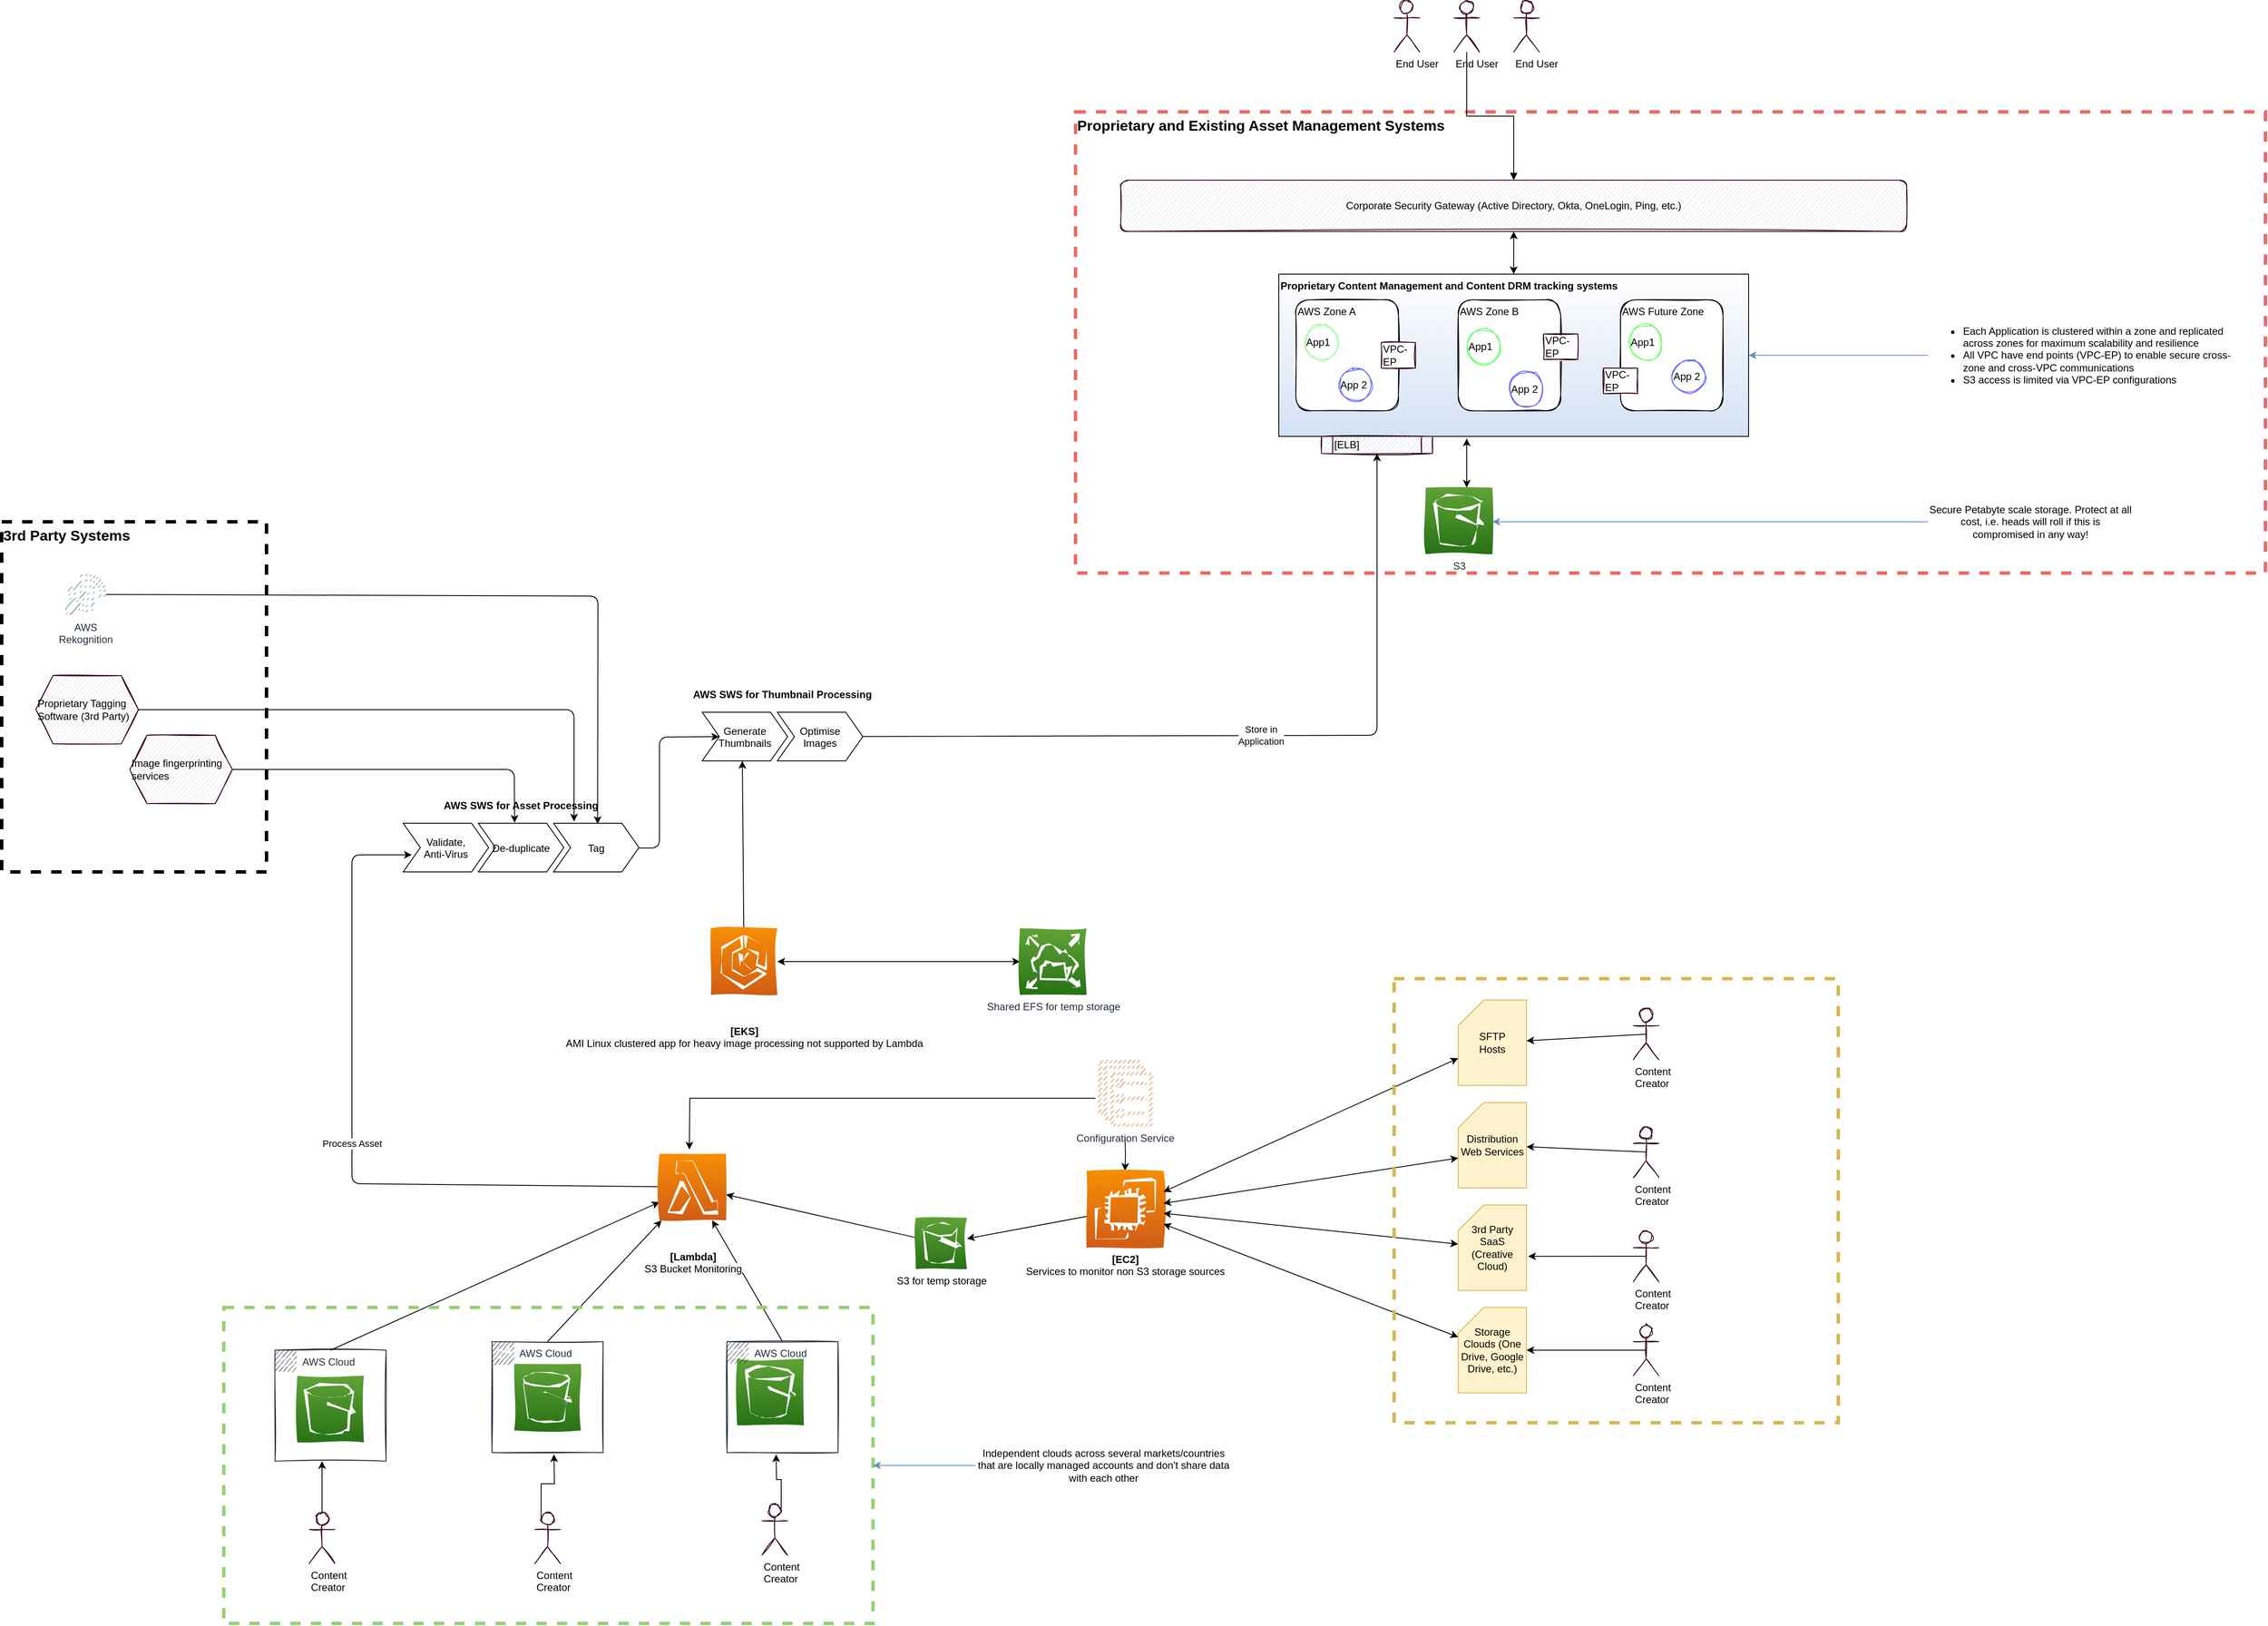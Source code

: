 <mxfile version="13.6.9" type="github">
  <diagram name="Page-1" id="5f0bae14-7c28-e335-631c-24af17079c00">
    <mxGraphModel dx="1673" dy="934" grid="1" gridSize="10" guides="1" tooltips="1" connect="1" arrows="1" fold="1" page="1" pageScale="1" pageWidth="3000" pageHeight="2000" background="#ffffff" math="0" shadow="0">
      <root>
        <mxCell id="0" />
        <mxCell id="1" parent="0" />
        <mxCell id="sZEwybRP1zb9QiWafdFN-1" value="&lt;b style=&quot;font-size: 17px&quot;&gt;Proprietary and Existing Asset Management Systems&lt;/b&gt;" style="rounded=0;whiteSpace=wrap;html=1;fillColor=none;strokeColor=#EA6B66;dashed=1;strokeWidth=4;align=left;verticalAlign=top;fontSize=17;" vertex="1" parent="1">
          <mxGeometry x="1387" y="200" width="1393" height="540" as="geometry" />
        </mxCell>
        <mxCell id="GOLraGF-CfSpLIagJdrl-114" value="AWS Cloud" style="points=[[0,0],[0.25,0],[0.5,0],[0.75,0],[1,0],[1,0.25],[1,0.5],[1,0.75],[1,1],[0.75,1],[0.5,1],[0.25,1],[0,1],[0,0.75],[0,0.5],[0,0.25]];outlineConnect=0;gradientColor=none;html=1;whiteSpace=wrap;fontSize=12;fontStyle=0;shape=mxgraph.aws4.group;grIcon=mxgraph.aws4.group_aws_cloud_alt;strokeColor=#232F3E;fillColor=none;verticalAlign=top;align=left;spacingLeft=30;fontColor=#232F3E;dashed=0;shadow=0;sketch=1;" parent="1" vertex="1">
          <mxGeometry x="450" y="1650" width="130" height="130" as="geometry" />
        </mxCell>
        <mxCell id="GOLraGF-CfSpLIagJdrl-1" value="Proprietary Content Management and Content DRM tracking systems" style="rounded=0;whiteSpace=wrap;html=1;fontStyle=1;shadow=0;gradientColor=#D4E1F5;align=left;verticalAlign=top;" parent="1" vertex="1">
          <mxGeometry x="1625" y="390" width="550" height="190" as="geometry" />
        </mxCell>
        <mxCell id="GOLraGF-CfSpLIagJdrl-5" value="AWS Zone A" style="rounded=1;whiteSpace=wrap;html=1;shadow=0;sketch=1;gradientColor=none;align=left;verticalAlign=top;" parent="1" vertex="1">
          <mxGeometry x="1645" y="420" width="120" height="130" as="geometry" />
        </mxCell>
        <mxCell id="GOLraGF-CfSpLIagJdrl-7" value="AWS Future Zone" style="rounded=1;whiteSpace=wrap;html=1;shadow=0;sketch=1;gradientColor=none;align=left;verticalAlign=top;" parent="1" vertex="1">
          <mxGeometry x="2025" y="420" width="120" height="130" as="geometry" />
        </mxCell>
        <mxCell id="GOLraGF-CfSpLIagJdrl-11" value="Secure Petabyte scale storage. Protect at all cost, i.e. heads will roll if this is compromised in any way!" style="text;html=1;strokeColor=none;fillColor=none;align=center;verticalAlign=middle;whiteSpace=wrap;rounded=0;shadow=0;sketch=1;" parent="1" vertex="1">
          <mxGeometry x="2385" y="640" width="240" height="80" as="geometry" />
        </mxCell>
        <mxCell id="GOLraGF-CfSpLIagJdrl-12" value="" style="endArrow=classic;html=1;entryX=1;entryY=0.5;entryDx=0;entryDy=0;entryPerimeter=0;exitX=0;exitY=0.5;exitDx=0;exitDy=0;strokeColor=#6c8ebf;fillColor=#dae8fc;" parent="1" source="GOLraGF-CfSpLIagJdrl-11" edge="1">
          <mxGeometry width="50" height="50" relative="1" as="geometry">
            <mxPoint x="1965" y="670" as="sourcePoint" />
            <mxPoint x="1875" y="680" as="targetPoint" />
          </mxGeometry>
        </mxCell>
        <mxCell id="GOLraGF-CfSpLIagJdrl-15" value="" style="endArrow=classic;startArrow=classic;html=1;entryX=0.4;entryY=1.013;entryDx=0;entryDy=0;entryPerimeter=0;exitX=0.5;exitY=0;exitDx=0;exitDy=0;exitPerimeter=0;" parent="1" target="GOLraGF-CfSpLIagJdrl-1" edge="1">
          <mxGeometry width="50" height="50" relative="1" as="geometry">
            <mxPoint x="1845" y="640" as="sourcePoint" />
            <mxPoint x="1815" y="520" as="targetPoint" />
          </mxGeometry>
        </mxCell>
        <mxCell id="GOLraGF-CfSpLIagJdrl-16" value="App1" style="ellipse;whiteSpace=wrap;html=1;aspect=fixed;shadow=0;sketch=1;gradientColor=none;align=left;strokeColor=#99FF99;" parent="1" vertex="1">
          <mxGeometry x="1655" y="450" width="40" height="40" as="geometry" />
        </mxCell>
        <mxCell id="GOLraGF-CfSpLIagJdrl-18" value="App1" style="ellipse;whiteSpace=wrap;html=1;aspect=fixed;shadow=0;sketch=1;gradientColor=none;align=left;strokeColor=#66FF66;" parent="1" vertex="1">
          <mxGeometry x="2035" y="450" width="40" height="40" as="geometry" />
        </mxCell>
        <mxCell id="GOLraGF-CfSpLIagJdrl-19" value="App 2" style="ellipse;whiteSpace=wrap;html=1;aspect=fixed;shadow=0;sketch=1;gradientColor=none;align=left;strokeColor=#6666FF;" parent="1" vertex="1">
          <mxGeometry x="1695" y="500" width="40" height="40" as="geometry" />
        </mxCell>
        <mxCell id="GOLraGF-CfSpLIagJdrl-21" value="App 2" style="ellipse;whiteSpace=wrap;html=1;aspect=fixed;shadow=0;sketch=1;gradientColor=none;align=left;strokeColor=#6666FF;" parent="1" vertex="1">
          <mxGeometry x="2085" y="490" width="40" height="40" as="geometry" />
        </mxCell>
        <mxCell id="GOLraGF-CfSpLIagJdrl-23" value="&lt;ul&gt;&lt;li style=&quot;text-align: left&quot;&gt;Each Application is clustered within a zone and replicated across zones for maximum scalability and resilience&lt;/li&gt;&lt;li style=&quot;text-align: left&quot;&gt;All VPC have end points (VPC-EP) to enable secure cross-zone and cross-VPC communications&lt;/li&gt;&lt;li style=&quot;text-align: left&quot;&gt;S3 access is limited via VPC-EP configurations&lt;/li&gt;&lt;/ul&gt;" style="text;html=1;strokeColor=none;fillColor=none;align=center;verticalAlign=middle;whiteSpace=wrap;rounded=0;shadow=0;sketch=1;" parent="1" vertex="1">
          <mxGeometry x="2385" y="415" width="360" height="140" as="geometry" />
        </mxCell>
        <mxCell id="GOLraGF-CfSpLIagJdrl-24" value="" style="endArrow=classic;html=1;entryX=1;entryY=0.5;entryDx=0;entryDy=0;fillColor=#dae8fc;strokeColor=#6c8ebf;" parent="1" source="GOLraGF-CfSpLIagJdrl-23" target="GOLraGF-CfSpLIagJdrl-1" edge="1">
          <mxGeometry width="50" height="50" relative="1" as="geometry">
            <mxPoint x="1965" y="640" as="sourcePoint" />
            <mxPoint x="2015" y="590" as="targetPoint" />
          </mxGeometry>
        </mxCell>
        <mxCell id="GOLraGF-CfSpLIagJdrl-26" value="VPC-EP" style="rounded=0;whiteSpace=wrap;html=1;shadow=0;sketch=1;strokeColor=#33001A;gradientColor=none;align=left;" parent="1" vertex="1">
          <mxGeometry x="1745" y="470" width="40" height="30" as="geometry" />
        </mxCell>
        <mxCell id="GOLraGF-CfSpLIagJdrl-27" value="" style="group" parent="1" vertex="1" connectable="0">
          <mxGeometry x="1835" y="420" width="120" height="130" as="geometry" />
        </mxCell>
        <mxCell id="GOLraGF-CfSpLIagJdrl-6" value="AWS Zone B" style="rounded=1;whiteSpace=wrap;html=1;shadow=0;sketch=1;gradientColor=none;align=left;verticalAlign=top;" parent="GOLraGF-CfSpLIagJdrl-27" vertex="1">
          <mxGeometry width="120" height="130" as="geometry" />
        </mxCell>
        <mxCell id="GOLraGF-CfSpLIagJdrl-17" value="App1" style="ellipse;whiteSpace=wrap;html=1;aspect=fixed;shadow=0;sketch=1;gradientColor=none;align=left;strokeColor=#66FF66;" parent="GOLraGF-CfSpLIagJdrl-27" vertex="1">
          <mxGeometry x="10" y="35" width="40" height="40" as="geometry" />
        </mxCell>
        <mxCell id="GOLraGF-CfSpLIagJdrl-20" value="App 2" style="ellipse;whiteSpace=wrap;html=1;aspect=fixed;shadow=0;sketch=1;gradientColor=none;align=left;strokeColor=#6666FF;" parent="GOLraGF-CfSpLIagJdrl-27" vertex="1">
          <mxGeometry x="60" y="85" width="40" height="40" as="geometry" />
        </mxCell>
        <mxCell id="GOLraGF-CfSpLIagJdrl-28" value="VPC-EP" style="rounded=0;whiteSpace=wrap;html=1;shadow=0;sketch=1;strokeColor=#33001A;gradientColor=none;align=left;" parent="1" vertex="1">
          <mxGeometry x="1935" y="460" width="40" height="30" as="geometry" />
        </mxCell>
        <mxCell id="GOLraGF-CfSpLIagJdrl-29" value="VPC-EP" style="rounded=0;whiteSpace=wrap;html=1;shadow=0;sketch=1;strokeColor=#33001A;gradientColor=none;align=left;" parent="1" vertex="1">
          <mxGeometry x="2005" y="500" width="40" height="30" as="geometry" />
        </mxCell>
        <mxCell id="GOLraGF-CfSpLIagJdrl-47" value="" style="edgeStyle=orthogonalEdgeStyle;rounded=0;orthogonalLoop=1;jettySize=auto;html=1;exitX=-0.051;exitY=0.577;exitDx=0;exitDy=0;entryX=0.5;entryY=0;entryDx=0;entryDy=0;exitPerimeter=0;" parent="1" source="GOLraGF-CfSpLIagJdrl-112" edge="1">
          <mxGeometry x="-0.154" y="25" relative="1" as="geometry">
            <mxPoint x="1400" y="1355" as="sourcePoint" />
            <mxPoint x="935" y="1415" as="targetPoint" />
            <mxPoint as="offset" />
          </mxGeometry>
        </mxCell>
        <mxCell id="GOLraGF-CfSpLIagJdrl-54" style="edgeStyle=orthogonalEdgeStyle;rounded=0;orthogonalLoop=1;jettySize=auto;html=1;exitX=0.5;exitY=1;exitDx=0;exitDy=0;strokeColor=#000000;" parent="1" target="GOLraGF-CfSpLIagJdrl-108" edge="1">
          <mxGeometry relative="1" as="geometry">
            <mxPoint x="1445" y="1400" as="sourcePoint" />
            <mxPoint x="1450" y="1435" as="targetPoint" />
          </mxGeometry>
        </mxCell>
        <mxCell id="GOLraGF-CfSpLIagJdrl-50" value="" style="endArrow=classic;html=1;exitX=0.5;exitY=0;exitDx=0;exitDy=0;" parent="1" source="GOLraGF-CfSpLIagJdrl-114" target="GOLraGF-CfSpLIagJdrl-110" edge="1">
          <mxGeometry width="50" height="50" relative="1" as="geometry">
            <mxPoint x="533.75" y="1652" as="sourcePoint" />
            <mxPoint x="897.5" y="1495" as="targetPoint" />
          </mxGeometry>
        </mxCell>
        <mxCell id="GOLraGF-CfSpLIagJdrl-51" value="" style="endArrow=classic;html=1;strokeColor=#000000;exitX=0.5;exitY=0;exitDx=0;exitDy=0;" parent="1" source="GOLraGF-CfSpLIagJdrl-115" target="GOLraGF-CfSpLIagJdrl-110" edge="1">
          <mxGeometry width="50" height="50" relative="1" as="geometry">
            <mxPoint x="742" y="1636" as="sourcePoint" />
            <mxPoint x="935" y="1495" as="targetPoint" />
          </mxGeometry>
        </mxCell>
        <mxCell id="GOLraGF-CfSpLIagJdrl-52" value="" style="endArrow=classic;html=1;strokeColor=#000000;exitX=0.5;exitY=0;exitDx=0;exitDy=0;" parent="1" source="GOLraGF-CfSpLIagJdrl-117" target="GOLraGF-CfSpLIagJdrl-110" edge="1">
          <mxGeometry width="50" height="50" relative="1" as="geometry">
            <mxPoint x="1002" y="1636" as="sourcePoint" />
            <mxPoint x="972.5" y="1495" as="targetPoint" />
          </mxGeometry>
        </mxCell>
        <mxCell id="GOLraGF-CfSpLIagJdrl-58" value="" style="endArrow=classic;html=1;strokeColor=#000000;" parent="1" source="GOLraGF-CfSpLIagJdrl-108" target="GOLraGF-CfSpLIagJdrl-102" edge="1">
          <mxGeometry width="50" height="50" relative="1" as="geometry">
            <mxPoint x="1390" y="1475" as="sourcePoint" />
            <mxPoint x="1260" y="1535" as="targetPoint" />
          </mxGeometry>
        </mxCell>
        <mxCell id="GOLraGF-CfSpLIagJdrl-60" value="" style="endArrow=classic;html=1;strokeColor=#000000;" parent="1" source="GOLraGF-CfSpLIagJdrl-102" target="GOLraGF-CfSpLIagJdrl-110" edge="1">
          <mxGeometry width="50" height="50" relative="1" as="geometry">
            <mxPoint x="1200" y="1535" as="sourcePoint" />
            <mxPoint x="1010" y="1455" as="targetPoint" />
          </mxGeometry>
        </mxCell>
        <mxCell id="GOLraGF-CfSpLIagJdrl-67" value="Process Asset" style="endArrow=classic;html=1;strokeColor=#000000;entryX=0.1;entryY=0.649;entryDx=0;entryDy=0;entryPerimeter=0;" parent="1" source="GOLraGF-CfSpLIagJdrl-110" target="GOLraGF-CfSpLIagJdrl-62" edge="1">
          <mxGeometry width="50" height="50" relative="1" as="geometry">
            <mxPoint x="860" y="1455" as="sourcePoint" />
            <mxPoint x="700" y="1200" as="targetPoint" />
            <Array as="points">
              <mxPoint x="540" y="1455" />
              <mxPoint x="540" y="1220" />
              <mxPoint x="540" y="1070" />
            </Array>
          </mxGeometry>
        </mxCell>
        <mxCell id="GOLraGF-CfSpLIagJdrl-69" value="Proprietary Tagging Software (3rd Party)" style="shape=hexagon;perimeter=hexagonPerimeter2;whiteSpace=wrap;html=1;fixedSize=1;shadow=0;sketch=1;strokeColor=#33001A;gradientColor=none;align=left;fillColor=#E6E6E6;" parent="1" vertex="1">
          <mxGeometry x="170" y="860" width="120" height="80" as="geometry" />
        </mxCell>
        <mxCell id="GOLraGF-CfSpLIagJdrl-70" value="" style="endArrow=classic;html=1;strokeColor=#000000;entryX=0.516;entryY=0.015;entryDx=0;entryDy=0;entryPerimeter=0;" parent="1" source="GOLraGF-CfSpLIagJdrl-100" target="GOLraGF-CfSpLIagJdrl-64" edge="1">
          <mxGeometry width="50" height="50" relative="1" as="geometry">
            <mxPoint x="290" y="810" as="sourcePoint" />
            <mxPoint x="400" y="780" as="targetPoint" />
            <Array as="points">
              <mxPoint x="828" y="767" />
            </Array>
          </mxGeometry>
        </mxCell>
        <mxCell id="GOLraGF-CfSpLIagJdrl-71" value="" style="endArrow=classic;html=1;strokeColor=#000000;exitX=1;exitY=0.5;exitDx=0;exitDy=0;" parent="1" source="GOLraGF-CfSpLIagJdrl-69" edge="1">
          <mxGeometry width="50" height="50" relative="1" as="geometry">
            <mxPoint x="410" y="920" as="sourcePoint" />
            <mxPoint x="800" y="1031" as="targetPoint" />
            <Array as="points">
              <mxPoint x="800" y="900" />
            </Array>
          </mxGeometry>
        </mxCell>
        <mxCell id="GOLraGF-CfSpLIagJdrl-72" value="Image fingerprinting services" style="shape=hexagon;perimeter=hexagonPerimeter2;whiteSpace=wrap;html=1;fixedSize=1;shadow=0;sketch=1;strokeColor=#33001A;gradientColor=none;align=left;fillColor=#E6E6E6;" parent="1" vertex="1">
          <mxGeometry x="280" y="930" width="120" height="80" as="geometry" />
        </mxCell>
        <mxCell id="GOLraGF-CfSpLIagJdrl-73" value="" style="endArrow=classic;html=1;strokeColor=#000000;exitX=1;exitY=0.5;exitDx=0;exitDy=0;entryX=0.424;entryY=-0.01;entryDx=0;entryDy=0;entryPerimeter=0;" parent="1" source="GOLraGF-CfSpLIagJdrl-72" target="GOLraGF-CfSpLIagJdrl-63" edge="1">
          <mxGeometry width="50" height="50" relative="1" as="geometry">
            <mxPoint x="470" y="990" as="sourcePoint" />
            <mxPoint x="520" y="940" as="targetPoint" />
            <Array as="points">
              <mxPoint x="730" y="970" />
            </Array>
          </mxGeometry>
        </mxCell>
        <mxCell id="GOLraGF-CfSpLIagJdrl-78" value="" style="endArrow=classic;html=1;strokeColor=#000000;" parent="1" target="GOLraGF-CfSpLIagJdrl-75" edge="1">
          <mxGeometry width="50" height="50" relative="1" as="geometry">
            <mxPoint x="870" y="1062" as="sourcePoint" />
            <mxPoint x="970" y="1030" as="targetPoint" />
            <Array as="points">
              <mxPoint x="900" y="1062" />
              <mxPoint x="900" y="932" />
            </Array>
          </mxGeometry>
        </mxCell>
        <mxCell id="GOLraGF-CfSpLIagJdrl-79" value="[ELB]" style="shape=process;whiteSpace=wrap;html=1;backgroundOutline=1;shadow=0;sketch=1;strokeColor=#33001A;gradientColor=none;align=left;fillColor=#D4E1F5;" parent="1" vertex="1">
          <mxGeometry x="1675" y="580" width="130" height="20" as="geometry" />
        </mxCell>
        <mxCell id="GOLraGF-CfSpLIagJdrl-80" value="Store in &lt;br&gt;Application" style="endArrow=classic;html=1;strokeColor=#000000;entryX=0.5;entryY=1;entryDx=0;entryDy=0;" parent="1" source="GOLraGF-CfSpLIagJdrl-76" target="GOLraGF-CfSpLIagJdrl-79" edge="1">
          <mxGeometry width="50" height="50" relative="1" as="geometry">
            <mxPoint x="1210" y="950" as="sourcePoint" />
            <mxPoint x="1260" y="900" as="targetPoint" />
            <Array as="points">
              <mxPoint x="1740" y="930" />
            </Array>
          </mxGeometry>
        </mxCell>
        <mxCell id="GOLraGF-CfSpLIagJdrl-83" value="" style="endArrow=classic;html=1;strokeColor=#000000;" parent="1" source="GOLraGF-CfSpLIagJdrl-111" edge="1">
          <mxGeometry width="50" height="50" relative="1" as="geometry">
            <mxPoint x="997" y="1150" as="sourcePoint" />
            <mxPoint x="997" y="960" as="targetPoint" />
          </mxGeometry>
        </mxCell>
        <mxCell id="GOLraGF-CfSpLIagJdrl-87" style="edgeStyle=orthogonalEdgeStyle;rounded=0;orthogonalLoop=1;jettySize=auto;html=1;exitX=0.5;exitY=0;exitDx=0;exitDy=0;exitPerimeter=0;strokeColor=#000000;" parent="1" source="GOLraGF-CfSpLIagJdrl-84" edge="1">
          <mxGeometry relative="1" as="geometry">
            <mxPoint x="505" y="1780" as="targetPoint" />
          </mxGeometry>
        </mxCell>
        <mxCell id="GOLraGF-CfSpLIagJdrl-84" value="Content &lt;br&gt;Creator" style="shape=umlActor;verticalLabelPosition=bottom;verticalAlign=top;html=1;outlineConnect=0;shadow=0;sketch=1;strokeColor=#33001A;fillColor=#E6E6E6;gradientColor=none;align=left;" parent="1" vertex="1">
          <mxGeometry x="490" y="1840" width="30" height="60" as="geometry" />
        </mxCell>
        <mxCell id="GOLraGF-CfSpLIagJdrl-88" style="edgeStyle=orthogonalEdgeStyle;rounded=0;orthogonalLoop=1;jettySize=auto;html=1;exitX=0.25;exitY=0.1;exitDx=0;exitDy=0;exitPerimeter=0;entryX=0.55;entryY=0.95;entryDx=0;entryDy=0;entryPerimeter=0;strokeColor=#000000;" parent="1" source="GOLraGF-CfSpLIagJdrl-85" edge="1">
          <mxGeometry relative="1" as="geometry">
            <mxPoint x="776.5" y="1772" as="targetPoint" />
          </mxGeometry>
        </mxCell>
        <mxCell id="GOLraGF-CfSpLIagJdrl-85" value="Content &lt;br&gt;Creator" style="shape=umlActor;verticalLabelPosition=bottom;verticalAlign=top;html=1;outlineConnect=0;shadow=0;sketch=1;strokeColor=#33001A;fillColor=#E6E6E6;gradientColor=none;align=left;" parent="1" vertex="1">
          <mxGeometry x="754" y="1840" width="30" height="60" as="geometry" />
        </mxCell>
        <mxCell id="GOLraGF-CfSpLIagJdrl-89" style="edgeStyle=orthogonalEdgeStyle;rounded=0;orthogonalLoop=1;jettySize=auto;html=1;exitX=0.75;exitY=0.1;exitDx=0;exitDy=0;exitPerimeter=0;entryX=0.55;entryY=0.95;entryDx=0;entryDy=0;entryPerimeter=0;strokeColor=#000000;" parent="1" source="GOLraGF-CfSpLIagJdrl-86" edge="1">
          <mxGeometry relative="1" as="geometry">
            <mxPoint x="1036.5" y="1772" as="targetPoint" />
          </mxGeometry>
        </mxCell>
        <mxCell id="GOLraGF-CfSpLIagJdrl-86" value="Content &lt;br&gt;Creator" style="shape=umlActor;verticalLabelPosition=bottom;verticalAlign=top;html=1;outlineConnect=0;shadow=0;sketch=1;strokeColor=#33001A;fillColor=#E6E6E6;gradientColor=none;align=left;" parent="1" vertex="1">
          <mxGeometry x="1020" y="1830" width="30" height="60" as="geometry" />
        </mxCell>
        <mxCell id="GOLraGF-CfSpLIagJdrl-90" value="Corporate Security Gateway (Active Directory, Okta, OneLogin, Ping, etc.)" style="rounded=1;whiteSpace=wrap;html=1;shadow=0;sketch=1;strokeColor=#33001A;fillColor=#E6E6E6;gradientColor=none;align=center;" parent="1" vertex="1">
          <mxGeometry x="1440" y="280" width="920" height="60" as="geometry" />
        </mxCell>
        <mxCell id="GOLraGF-CfSpLIagJdrl-94" style="edgeStyle=orthogonalEdgeStyle;rounded=0;orthogonalLoop=1;jettySize=auto;html=1;strokeColor=#000000;endArrow=block;endFill=1;" parent="1" source="GOLraGF-CfSpLIagJdrl-91" target="GOLraGF-CfSpLIagJdrl-90" edge="1">
          <mxGeometry relative="1" as="geometry" />
        </mxCell>
        <mxCell id="GOLraGF-CfSpLIagJdrl-91" value="End User" style="shape=umlActor;verticalLabelPosition=bottom;verticalAlign=top;html=1;outlineConnect=0;shadow=0;sketch=1;strokeColor=#33001A;fillColor=#E6E6E6;gradientColor=none;align=left;" parent="1" vertex="1">
          <mxGeometry x="1830" y="70" width="30" height="60" as="geometry" />
        </mxCell>
        <mxCell id="GOLraGF-CfSpLIagJdrl-95" value="" style="endArrow=classic;startArrow=classic;html=1;strokeColor=#000000;entryX=0.5;entryY=1;entryDx=0;entryDy=0;exitX=0.5;exitY=0;exitDx=0;exitDy=0;" parent="1" source="GOLraGF-CfSpLIagJdrl-1" target="GOLraGF-CfSpLIagJdrl-90" edge="1">
          <mxGeometry width="50" height="50" relative="1" as="geometry">
            <mxPoint x="1885" y="390" as="sourcePoint" />
            <mxPoint x="1935" y="340" as="targetPoint" />
          </mxGeometry>
        </mxCell>
        <mxCell id="GOLraGF-CfSpLIagJdrl-99" value="" style="endArrow=classic;startArrow=classic;html=1;strokeColor=#000000;" parent="1" source="GOLraGF-CfSpLIagJdrl-111" target="GOLraGF-CfSpLIagJdrl-118" edge="1">
          <mxGeometry width="50" height="50" relative="1" as="geometry">
            <mxPoint x="1120.0" y="1195" as="sourcePoint" />
            <mxPoint x="1222" y="1195.0" as="targetPoint" />
          </mxGeometry>
        </mxCell>
        <mxCell id="GOLraGF-CfSpLIagJdrl-100" value="AWS &lt;br&gt;Rekognition" style="outlineConnect=0;fontColor=#232F3E;gradientColor=none;fillColor=#116D5B;strokeColor=none;dashed=0;verticalLabelPosition=bottom;verticalAlign=top;align=center;html=1;fontSize=12;fontStyle=0;aspect=fixed;pointerEvents=1;shape=mxgraph.aws4.rekognition_image;shadow=0;sketch=1;" parent="1" vertex="1">
          <mxGeometry x="203" y="740" width="49.36" height="50" as="geometry" />
        </mxCell>
        <mxCell id="GOLraGF-CfSpLIagJdrl-102" value="&lt;span style=&quot;color: rgb(0 , 0 , 0) ; text-align: left&quot;&gt;S3 for temp storage&lt;/span&gt;" style="outlineConnect=0;fontColor=#232F3E;gradientColor=#60A337;gradientDirection=north;fillColor=#277116;strokeColor=#ffffff;dashed=0;verticalLabelPosition=bottom;verticalAlign=top;align=center;html=1;fontSize=12;fontStyle=0;aspect=fixed;shape=mxgraph.aws4.resourceIcon;resIcon=mxgraph.aws4.s3;shadow=0;sketch=1;" parent="1" vertex="1">
          <mxGeometry x="1200" y="1495" width="60" height="60" as="geometry" />
        </mxCell>
        <mxCell id="GOLraGF-CfSpLIagJdrl-106" value="S3" style="outlineConnect=0;fontColor=#232F3E;gradientColor=#60A337;gradientDirection=north;fillColor=#277116;strokeColor=#ffffff;dashed=0;verticalLabelPosition=bottom;verticalAlign=top;align=center;html=1;fontSize=12;fontStyle=0;aspect=fixed;shape=mxgraph.aws4.resourceIcon;resIcon=mxgraph.aws4.s3;shadow=0;sketch=1;" parent="1" vertex="1">
          <mxGeometry x="1797" y="640" width="78" height="78" as="geometry" />
        </mxCell>
        <mxCell id="GOLraGF-CfSpLIagJdrl-108" value="&lt;b style=&quot;color: rgb(0 , 0 , 0) ; text-align: left&quot;&gt;[EC2]&lt;/b&gt;&lt;br style=&quot;color: rgb(0 , 0 , 0) ; text-align: left&quot;&gt;&lt;span style=&quot;color: rgb(0 , 0 , 0) ; text-align: left&quot;&gt;Services to monitor non S3 storage sources&lt;/span&gt;" style="outlineConnect=0;fontColor=#232F3E;gradientColor=#F78E04;gradientDirection=north;fillColor=#D05C17;strokeColor=#ffffff;dashed=0;verticalLabelPosition=bottom;verticalAlign=top;align=center;html=1;fontSize=12;fontStyle=0;aspect=fixed;shape=mxgraph.aws4.resourceIcon;resIcon=mxgraph.aws4.ec2;shadow=0;sketch=1;" parent="1" vertex="1">
          <mxGeometry x="1400" y="1440" width="90" height="90" as="geometry" />
        </mxCell>
        <mxCell id="GOLraGF-CfSpLIagJdrl-110" value="&#xa;&#xa;&lt;b style=&quot;color: rgb(0, 0, 0); font-family: helvetica; font-size: 12px; font-style: normal; letter-spacing: normal; text-align: left; text-indent: 0px; text-transform: none; word-spacing: 0px; background-color: rgb(248, 249, 250);&quot;&gt;[Lambda]&lt;/b&gt;&lt;br style=&quot;color: rgb(0, 0, 0); font-family: helvetica; font-size: 12px; font-style: normal; font-weight: 400; letter-spacing: normal; text-align: left; text-indent: 0px; text-transform: none; word-spacing: 0px; background-color: rgb(248, 249, 250);&quot;&gt;&lt;span style=&quot;color: rgb(0, 0, 0); font-family: helvetica; font-size: 12px; font-style: normal; font-weight: 400; letter-spacing: normal; text-align: left; text-indent: 0px; text-transform: none; word-spacing: 0px; background-color: rgb(248, 249, 250); display: inline; float: none;&quot;&gt;S3 Bucket Monitoring&lt;/span&gt;&#xa;&#xa;" style="outlineConnect=0;fontColor=#232F3E;gradientColor=#F78E04;gradientDirection=north;fillColor=#D05C17;strokeColor=#ffffff;dashed=0;verticalLabelPosition=bottom;verticalAlign=top;align=center;html=1;fontSize=12;fontStyle=0;aspect=fixed;shape=mxgraph.aws4.resourceIcon;resIcon=mxgraph.aws4.lambda;shadow=0;sketch=1;" parent="1" vertex="1">
          <mxGeometry x="900" y="1420" width="78" height="78" as="geometry" />
        </mxCell>
        <mxCell id="GOLraGF-CfSpLIagJdrl-111" value="&#xa;&#xa;&lt;b style=&quot;color: rgb(0, 0, 0); font-family: helvetica; font-size: 12px; font-style: normal; letter-spacing: normal; text-align: left; text-indent: 0px; text-transform: none; word-spacing: 0px; background-color: rgb(248, 249, 250);&quot;&gt;[EKS]&lt;/b&gt;&lt;br style=&quot;color: rgb(0, 0, 0); font-family: helvetica; font-size: 12px; font-style: normal; font-weight: 400; letter-spacing: normal; text-align: left; text-indent: 0px; text-transform: none; word-spacing: 0px; background-color: rgb(248, 249, 250);&quot;&gt;&lt;span style=&quot;color: rgb(0, 0, 0); font-family: helvetica; font-size: 12px; font-style: normal; font-weight: 400; letter-spacing: normal; text-align: left; text-indent: 0px; text-transform: none; word-spacing: 0px; background-color: rgb(248, 249, 250); display: inline; float: none;&quot;&gt;AMI Linux clustered app for heavy image processing not supported by Lambda&lt;/span&gt;&#xa;&#xa;" style="outlineConnect=0;fontColor=#232F3E;gradientColor=#F78E04;gradientDirection=north;fillColor=#D05C17;strokeColor=#ffffff;dashed=0;verticalLabelPosition=bottom;verticalAlign=top;align=center;html=1;fontSize=12;fontStyle=0;aspect=fixed;shape=mxgraph.aws4.resourceIcon;resIcon=mxgraph.aws4.eks;shadow=0;sketch=1;" parent="1" vertex="1">
          <mxGeometry x="960" y="1156" width="78" height="78" as="geometry" />
        </mxCell>
        <mxCell id="GOLraGF-CfSpLIagJdrl-112" value="Configuration Service" style="outlineConnect=0;fontColor=#232F3E;gradientColor=none;fillColor=#D05C17;strokeColor=none;dashed=0;verticalLabelPosition=bottom;verticalAlign=top;align=center;html=1;fontSize=12;fontStyle=0;aspect=fixed;pointerEvents=1;shape=mxgraph.aws4.ecs_service;shadow=0;sketch=1;" parent="1" vertex="1">
          <mxGeometry x="1413" y="1310" width="64" height="78" as="geometry" />
        </mxCell>
        <mxCell id="GOLraGF-CfSpLIagJdrl-40" value="Independent clouds across several markets/countries that are locally managed accounts and don&#39;t share data with each other" style="text;html=1;strokeColor=none;fillColor=none;align=center;verticalAlign=middle;whiteSpace=wrap;rounded=0;shadow=0;sketch=1;" parent="1" vertex="1">
          <mxGeometry x="1270" y="1750" width="300" height="70" as="geometry" />
        </mxCell>
        <mxCell id="GOLraGF-CfSpLIagJdrl-103" value="" style="outlineConnect=0;fontColor=#232F3E;gradientColor=#60A337;gradientDirection=north;fillColor=#277116;strokeColor=#ffffff;dashed=0;verticalLabelPosition=bottom;verticalAlign=top;align=center;html=1;fontSize=12;fontStyle=0;aspect=fixed;shape=mxgraph.aws4.resourceIcon;resIcon=mxgraph.aws4.s3;shadow=0;sketch=1;" parent="1" vertex="1">
          <mxGeometry x="991" y="1660" width="78" height="78" as="geometry" />
        </mxCell>
        <mxCell id="GOLraGF-CfSpLIagJdrl-104" value="" style="outlineConnect=0;fontColor=#232F3E;gradientColor=#60A337;gradientDirection=north;fillColor=#277116;strokeColor=#ffffff;dashed=0;verticalLabelPosition=bottom;verticalAlign=top;align=center;html=1;fontSize=12;fontStyle=0;aspect=fixed;shape=mxgraph.aws4.resourceIcon;resIcon=mxgraph.aws4.s3;shadow=0;sketch=1;" parent="1" vertex="1">
          <mxGeometry x="730" y="1666" width="78" height="78" as="geometry" />
        </mxCell>
        <mxCell id="GOLraGF-CfSpLIagJdrl-105" value="" style="outlineConnect=0;fontColor=#232F3E;gradientColor=#60A337;gradientDirection=north;fillColor=#277116;strokeColor=#ffffff;dashed=0;verticalLabelPosition=bottom;verticalAlign=top;align=center;html=1;fontSize=12;fontStyle=0;aspect=fixed;shape=mxgraph.aws4.resourceIcon;resIcon=mxgraph.aws4.s3;shadow=0;sketch=1;" parent="1" vertex="1">
          <mxGeometry x="476" y="1680" width="78" height="78" as="geometry" />
        </mxCell>
        <mxCell id="GOLraGF-CfSpLIagJdrl-115" value="AWS Cloud" style="points=[[0,0],[0.25,0],[0.5,0],[0.75,0],[1,0],[1,0.25],[1,0.5],[1,0.75],[1,1],[0.75,1],[0.5,1],[0.25,1],[0,1],[0,0.75],[0,0.5],[0,0.25]];outlineConnect=0;gradientColor=none;html=1;whiteSpace=wrap;fontSize=12;fontStyle=0;shape=mxgraph.aws4.group;grIcon=mxgraph.aws4.group_aws_cloud_alt;strokeColor=#232F3E;fillColor=none;verticalAlign=top;align=left;spacingLeft=30;fontColor=#232F3E;dashed=0;shadow=0;sketch=1;" parent="1" vertex="1">
          <mxGeometry x="704" y="1640" width="130" height="130" as="geometry" />
        </mxCell>
        <mxCell id="GOLraGF-CfSpLIagJdrl-117" value="AWS Cloud" style="points=[[0,0],[0.25,0],[0.5,0],[0.75,0],[1,0],[1,0.25],[1,0.5],[1,0.75],[1,1],[0.75,1],[0.5,1],[0.25,1],[0,1],[0,0.75],[0,0.5],[0,0.25]];outlineConnect=0;gradientColor=none;html=1;whiteSpace=wrap;fontSize=12;fontStyle=0;shape=mxgraph.aws4.group;grIcon=mxgraph.aws4.group_aws_cloud_alt;strokeColor=#232F3E;fillColor=none;verticalAlign=top;align=left;spacingLeft=30;fontColor=#232F3E;dashed=0;shadow=0;sketch=1;" parent="1" vertex="1">
          <mxGeometry x="979" y="1640" width="130" height="130" as="geometry" />
        </mxCell>
        <mxCell id="GOLraGF-CfSpLIagJdrl-118" value="Shared EFS for temp storage" style="outlineConnect=0;fontColor=#232F3E;gradientColor=#60A337;gradientDirection=north;fillColor=#277116;strokeColor=#ffffff;dashed=0;verticalLabelPosition=bottom;verticalAlign=top;align=center;html=1;fontSize=12;fontStyle=0;aspect=fixed;shape=mxgraph.aws4.resourceIcon;resIcon=mxgraph.aws4.elastic_file_system;shadow=0;sketch=1;" parent="1" vertex="1">
          <mxGeometry x="1322" y="1156" width="78" height="78" as="geometry" />
        </mxCell>
        <mxCell id="GOLraGF-CfSpLIagJdrl-61" value="AWS SWS for Asset Processing" style="swimlane;childLayout=stackLayout;horizontal=1;fillColor=none;horizontalStack=1;resizeParent=1;resizeParentMax=0;resizeLast=0;collapsible=0;strokeColor=none;stackBorder=10;stackSpacing=-12;resizable=1;align=center;points=[];fontColor=#000000;shadow=0;sketch=1;" parent="1" vertex="1">
          <mxGeometry x="590" y="1000" width="296" height="100" as="geometry" />
        </mxCell>
        <mxCell id="GOLraGF-CfSpLIagJdrl-62" value="Validate,&#xa;Anti-Virus" style="shape=step;perimeter=stepPerimeter;fixedSize=1;points=[];" parent="GOLraGF-CfSpLIagJdrl-61" vertex="1">
          <mxGeometry x="10" y="33" width="100" height="57" as="geometry" />
        </mxCell>
        <mxCell id="GOLraGF-CfSpLIagJdrl-63" value="De-duplicate" style="shape=step;perimeter=stepPerimeter;fixedSize=1;points=[];" parent="GOLraGF-CfSpLIagJdrl-61" vertex="1">
          <mxGeometry x="98" y="33" width="100" height="57" as="geometry" />
        </mxCell>
        <mxCell id="GOLraGF-CfSpLIagJdrl-64" value="Tag" style="shape=step;perimeter=stepPerimeter;fixedSize=1;points=[];" parent="GOLraGF-CfSpLIagJdrl-61" vertex="1">
          <mxGeometry x="186" y="33" width="100" height="57" as="geometry" />
        </mxCell>
        <mxCell id="GOLraGF-CfSpLIagJdrl-74" value="AWS SWS for Thumbnail Processing" style="swimlane;childLayout=stackLayout;horizontal=1;fillColor=none;horizontalStack=1;resizeParent=1;resizeParentMax=0;resizeLast=0;collapsible=0;strokeColor=none;stackBorder=10;stackSpacing=-12;resizable=1;align=center;points=[];fontColor=#000000;shadow=0;sketch=1;" parent="1" vertex="1">
          <mxGeometry x="940" y="870" width="208" height="100" as="geometry" />
        </mxCell>
        <mxCell id="GOLraGF-CfSpLIagJdrl-75" value="Generate &#xa;Thumbnails" style="shape=step;perimeter=stepPerimeter;fixedSize=1;points=[];" parent="GOLraGF-CfSpLIagJdrl-74" vertex="1">
          <mxGeometry x="10" y="33" width="100" height="57" as="geometry" />
        </mxCell>
        <mxCell id="GOLraGF-CfSpLIagJdrl-76" value="Optimise &#xa;Images" style="shape=step;perimeter=stepPerimeter;fixedSize=1;points=[];" parent="GOLraGF-CfSpLIagJdrl-74" vertex="1">
          <mxGeometry x="98" y="33" width="100" height="57" as="geometry" />
        </mxCell>
        <mxCell id="sZEwybRP1zb9QiWafdFN-5" value="SFTP&lt;br&gt;Hosts" style="shape=card;whiteSpace=wrap;html=1;strokeColor=#d6b656;strokeWidth=1;fillColor=#fff2cc;" vertex="1" parent="1">
          <mxGeometry x="1835" y="1240" width="80" height="100" as="geometry" />
        </mxCell>
        <mxCell id="sZEwybRP1zb9QiWafdFN-6" value="Distribution Web Services" style="shape=card;whiteSpace=wrap;html=1;strokeColor=#d6b656;strokeWidth=1;fillColor=#fff2cc;" vertex="1" parent="1">
          <mxGeometry x="1835" y="1360" width="80" height="100" as="geometry" />
        </mxCell>
        <mxCell id="sZEwybRP1zb9QiWafdFN-7" value="3rd Party SaaS (Creative Cloud)" style="shape=card;whiteSpace=wrap;html=1;strokeColor=#d6b656;strokeWidth=1;fillColor=#fff2cc;" vertex="1" parent="1">
          <mxGeometry x="1835" y="1480" width="80" height="100" as="geometry" />
        </mxCell>
        <mxCell id="sZEwybRP1zb9QiWafdFN-8" value="Storage Clouds (One Drive, Google Drive, etc.)" style="shape=card;whiteSpace=wrap;html=1;strokeColor=#d6b656;strokeWidth=1;fillColor=#fff2cc;" vertex="1" parent="1">
          <mxGeometry x="1835" y="1600" width="80" height="100" as="geometry" />
        </mxCell>
        <mxCell id="sZEwybRP1zb9QiWafdFN-9" value="" style="endArrow=classic;startArrow=classic;html=1;" edge="1" parent="1" source="GOLraGF-CfSpLIagJdrl-108" target="sZEwybRP1zb9QiWafdFN-5">
          <mxGeometry width="50" height="50" relative="1" as="geometry">
            <mxPoint x="1730" y="1570" as="sourcePoint" />
            <mxPoint x="1780" y="1520" as="targetPoint" />
          </mxGeometry>
        </mxCell>
        <mxCell id="sZEwybRP1zb9QiWafdFN-10" value="" style="endArrow=classic;startArrow=classic;html=1;entryX=0;entryY=0;entryDx=0;entryDy=65;entryPerimeter=0;" edge="1" parent="1" source="GOLraGF-CfSpLIagJdrl-108" target="sZEwybRP1zb9QiWafdFN-6">
          <mxGeometry width="50" height="50" relative="1" as="geometry">
            <mxPoint x="1730" y="1570" as="sourcePoint" />
            <mxPoint x="1780" y="1520" as="targetPoint" />
          </mxGeometry>
        </mxCell>
        <mxCell id="sZEwybRP1zb9QiWafdFN-11" value="" style="endArrow=classic;startArrow=classic;html=1;" edge="1" parent="1" source="GOLraGF-CfSpLIagJdrl-108" target="sZEwybRP1zb9QiWafdFN-7">
          <mxGeometry width="50" height="50" relative="1" as="geometry">
            <mxPoint x="1730" y="1570" as="sourcePoint" />
            <mxPoint x="1780" y="1520" as="targetPoint" />
          </mxGeometry>
        </mxCell>
        <mxCell id="sZEwybRP1zb9QiWafdFN-12" value="" style="endArrow=classic;startArrow=classic;html=1;" edge="1" parent="1" source="GOLraGF-CfSpLIagJdrl-108" target="sZEwybRP1zb9QiWafdFN-8">
          <mxGeometry width="50" height="50" relative="1" as="geometry">
            <mxPoint x="1730" y="1570" as="sourcePoint" />
            <mxPoint x="1780" y="1520" as="targetPoint" />
          </mxGeometry>
        </mxCell>
        <mxCell id="sZEwybRP1zb9QiWafdFN-13" value="3rd Party Systems" style="rounded=0;whiteSpace=wrap;html=1;strokeColor=#000000;strokeWidth=4;fillColor=none;fontSize=17;align=left;dashed=1;verticalAlign=top;fontStyle=1" vertex="1" parent="1">
          <mxGeometry x="130" y="680" width="310" height="410" as="geometry" />
        </mxCell>
        <mxCell id="sZEwybRP1zb9QiWafdFN-14" value="Content &lt;br&gt;Creator" style="shape=umlActor;verticalLabelPosition=bottom;verticalAlign=top;html=1;outlineConnect=0;shadow=0;sketch=1;strokeColor=#33001A;fillColor=#E6E6E6;gradientColor=none;align=left;" vertex="1" parent="1">
          <mxGeometry x="2040" y="1250" width="30" height="60" as="geometry" />
        </mxCell>
        <mxCell id="sZEwybRP1zb9QiWafdFN-15" value="Content &lt;br&gt;Creator" style="shape=umlActor;verticalLabelPosition=bottom;verticalAlign=top;html=1;outlineConnect=0;shadow=0;sketch=1;strokeColor=#33001A;fillColor=#E6E6E6;gradientColor=none;align=left;" vertex="1" parent="1">
          <mxGeometry x="2040" y="1388" width="30" height="60" as="geometry" />
        </mxCell>
        <mxCell id="sZEwybRP1zb9QiWafdFN-16" value="Content &lt;br&gt;Creator" style="shape=umlActor;verticalLabelPosition=bottom;verticalAlign=top;html=1;outlineConnect=0;shadow=0;sketch=1;strokeColor=#33001A;fillColor=#E6E6E6;gradientColor=none;align=left;" vertex="1" parent="1">
          <mxGeometry x="2040" y="1510" width="30" height="60" as="geometry" />
        </mxCell>
        <mxCell id="sZEwybRP1zb9QiWafdFN-17" value="Content &lt;br&gt;Creator" style="shape=umlActor;verticalLabelPosition=bottom;verticalAlign=top;html=1;outlineConnect=0;shadow=0;sketch=1;strokeColor=#33001A;fillColor=#E6E6E6;gradientColor=none;align=left;" vertex="1" parent="1">
          <mxGeometry x="2040" y="1620" width="30" height="60" as="geometry" />
        </mxCell>
        <mxCell id="sZEwybRP1zb9QiWafdFN-18" value="" style="endArrow=classic;html=1;fontSize=17;exitX=0.5;exitY=0.5;exitDx=0;exitDy=0;exitPerimeter=0;" edge="1" parent="1" source="sZEwybRP1zb9QiWafdFN-17" target="sZEwybRP1zb9QiWafdFN-8">
          <mxGeometry width="50" height="50" relative="1" as="geometry">
            <mxPoint x="1620" y="1580" as="sourcePoint" />
            <mxPoint x="1670" y="1530" as="targetPoint" />
          </mxGeometry>
        </mxCell>
        <mxCell id="sZEwybRP1zb9QiWafdFN-19" value="" style="endArrow=classic;html=1;fontSize=17;exitX=0.5;exitY=0.5;exitDx=0;exitDy=0;exitPerimeter=0;entryX=1.025;entryY=0.601;entryDx=0;entryDy=0;entryPerimeter=0;" edge="1" parent="1" source="sZEwybRP1zb9QiWafdFN-16" target="sZEwybRP1zb9QiWafdFN-7">
          <mxGeometry width="50" height="50" relative="1" as="geometry">
            <mxPoint x="1620" y="1580" as="sourcePoint" />
            <mxPoint x="1670" y="1530" as="targetPoint" />
          </mxGeometry>
        </mxCell>
        <mxCell id="sZEwybRP1zb9QiWafdFN-20" value="" style="endArrow=classic;html=1;fontSize=17;exitX=0.5;exitY=0.5;exitDx=0;exitDy=0;exitPerimeter=0;" edge="1" parent="1" source="sZEwybRP1zb9QiWafdFN-15" target="sZEwybRP1zb9QiWafdFN-6">
          <mxGeometry width="50" height="50" relative="1" as="geometry">
            <mxPoint x="1620" y="1580" as="sourcePoint" />
            <mxPoint x="1670" y="1530" as="targetPoint" />
          </mxGeometry>
        </mxCell>
        <mxCell id="sZEwybRP1zb9QiWafdFN-21" value="" style="endArrow=classic;html=1;fontSize=17;exitX=0.5;exitY=0.5;exitDx=0;exitDy=0;exitPerimeter=0;" edge="1" parent="1" source="sZEwybRP1zb9QiWafdFN-14" target="sZEwybRP1zb9QiWafdFN-5">
          <mxGeometry width="50" height="50" relative="1" as="geometry">
            <mxPoint x="1620" y="1580" as="sourcePoint" />
            <mxPoint x="1670" y="1530" as="targetPoint" />
          </mxGeometry>
        </mxCell>
        <mxCell id="sZEwybRP1zb9QiWafdFN-22" value="" style="whiteSpace=wrap;html=1;aspect=fixed;dashed=1;strokeColor=#d6b656;strokeWidth=4;fontSize=17;align=left;fillColor=none;" vertex="1" parent="1">
          <mxGeometry x="1760" y="1215" width="520" height="520" as="geometry" />
        </mxCell>
        <mxCell id="sZEwybRP1zb9QiWafdFN-23" value="" style="rounded=0;whiteSpace=wrap;html=1;dashed=1;strokeWidth=4;fontSize=17;align=left;fontColor=#333333;fillColor=none;strokeColor=#97D077;" vertex="1" parent="1">
          <mxGeometry x="390" y="1600" width="760" height="370" as="geometry" />
        </mxCell>
        <mxCell id="sZEwybRP1zb9QiWafdFN-24" value="" style="endArrow=classic;html=1;entryX=1;entryY=0.5;entryDx=0;entryDy=0;exitX=0;exitY=0.5;exitDx=0;exitDy=0;strokeColor=#6c8ebf;fillColor=#dae8fc;" edge="1" parent="1" source="GOLraGF-CfSpLIagJdrl-40" target="sZEwybRP1zb9QiWafdFN-23">
          <mxGeometry width="50" height="50" relative="1" as="geometry">
            <mxPoint x="1735" y="1820" as="sourcePoint" />
            <mxPoint x="1225" y="1820" as="targetPoint" />
          </mxGeometry>
        </mxCell>
        <mxCell id="sZEwybRP1zb9QiWafdFN-25" value="End User" style="shape=umlActor;verticalLabelPosition=bottom;verticalAlign=top;html=1;outlineConnect=0;shadow=0;sketch=1;strokeColor=#33001A;fillColor=#E6E6E6;gradientColor=none;align=left;" vertex="1" parent="1">
          <mxGeometry x="1900" y="70" width="30" height="60" as="geometry" />
        </mxCell>
        <mxCell id="sZEwybRP1zb9QiWafdFN-26" value="End User" style="shape=umlActor;verticalLabelPosition=bottom;verticalAlign=top;html=1;outlineConnect=0;shadow=0;sketch=1;strokeColor=#33001A;fillColor=#E6E6E6;gradientColor=none;align=left;" vertex="1" parent="1">
          <mxGeometry x="1760" y="70" width="30" height="60" as="geometry" />
        </mxCell>
      </root>
    </mxGraphModel>
  </diagram>
</mxfile>
